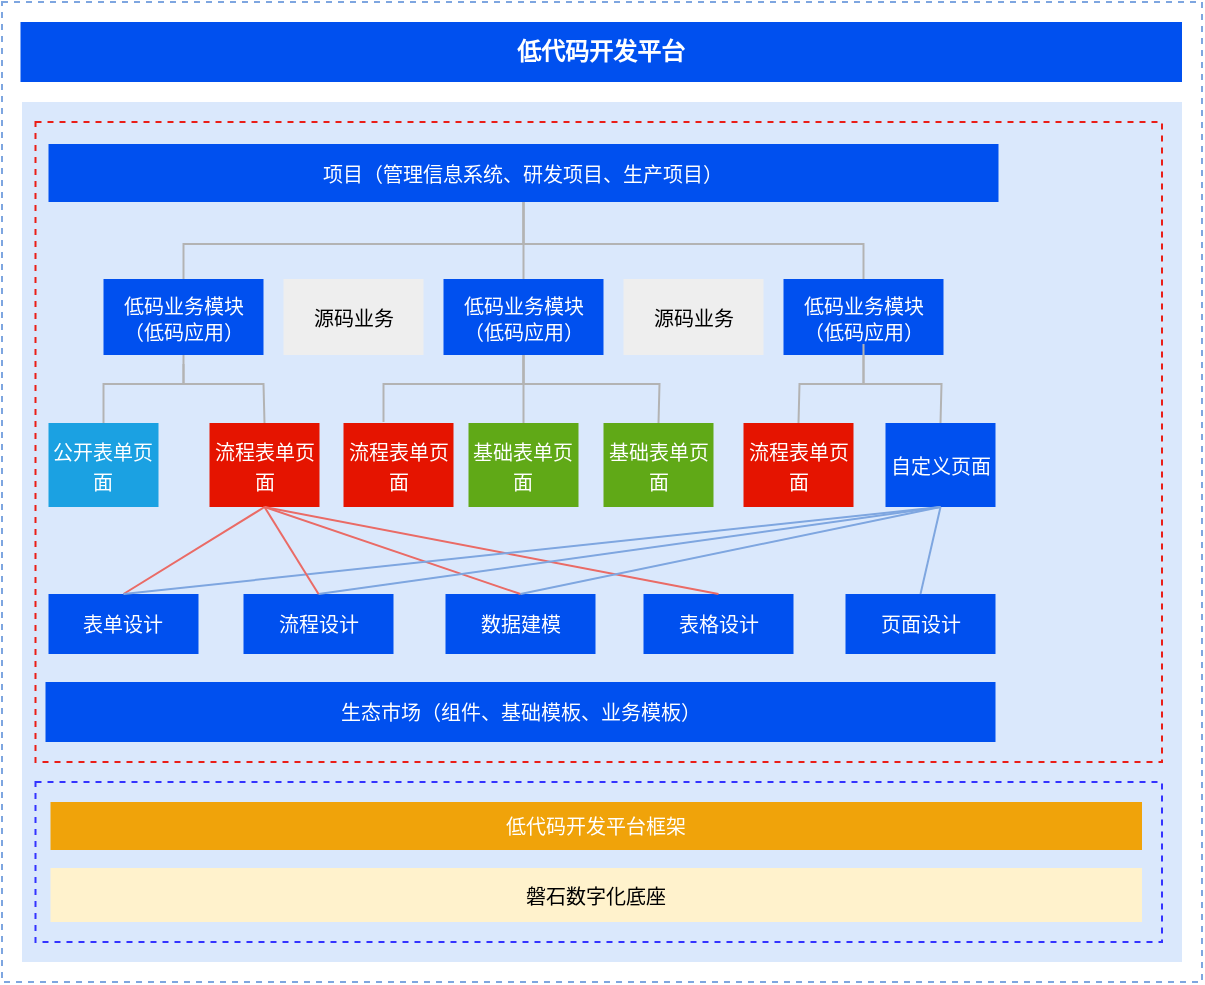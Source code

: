 <mxfile version="24.4.4" type="github">
  <diagram name="第 1 页" id="Xk4DTeO2L7ebXj1VIphF">
    <mxGraphModel dx="989" dy="538" grid="1" gridSize="10" guides="1" tooltips="1" connect="1" arrows="1" fold="1" page="1" pageScale="1" pageWidth="827" pageHeight="1169" math="0" shadow="0">
      <root>
        <mxCell id="0" />
        <mxCell id="1" parent="0" />
        <mxCell id="2grN98Y4-Hv0bliAiQ4v-1" value="0" style="rounded=0;whiteSpace=wrap;html=1;fillColor=none;strokeColor=#7EA6E0;strokeWidth=1;dashed=1;" parent="1" vertex="1">
          <mxGeometry x="320" y="400" width="600" height="490" as="geometry" />
        </mxCell>
        <mxCell id="2grN98Y4-Hv0bliAiQ4v-2" value="" style="rounded=0;whiteSpace=wrap;html=1;strokeColor=none;fillColor=#dae8fc;" parent="1" vertex="1">
          <mxGeometry x="330" y="450" width="580" height="430" as="geometry" />
        </mxCell>
        <mxCell id="Bs9pkw0BLUhhkMPPzYj--3" value="" style="rounded=0;whiteSpace=wrap;html=1;fillColor=none;dashed=1;strokeColor=#3333FF;" parent="1" vertex="1">
          <mxGeometry x="336.75" y="790" width="563.25" height="80" as="geometry" />
        </mxCell>
        <mxCell id="2grN98Y4-Hv0bliAiQ4v-3" value="" style="rounded=0;whiteSpace=wrap;html=1;fillColor=none;dashed=1;strokeColor=#EA1E17;" parent="1" vertex="1">
          <mxGeometry x="336.75" y="460" width="563.25" height="320" as="geometry" />
        </mxCell>
        <mxCell id="2grN98Y4-Hv0bliAiQ4v-35" value="&lt;b style=&quot;&quot;&gt;&lt;font style=&quot;font-size: 12px;&quot;&gt;低代码开发平台&lt;/font&gt;&lt;/b&gt;" style="rounded=0;whiteSpace=wrap;html=1;fillColor=#0050ef;fontColor=#ffffff;strokeColor=none;" parent="1" vertex="1">
          <mxGeometry x="329.25" y="410" width="580.75" height="30" as="geometry" />
        </mxCell>
        <mxCell id="2grN98Y4-Hv0bliAiQ4v-36" value="&lt;font color=&quot;#ffffff&quot; style=&quot;font-size: 10px;&quot;&gt;低代码开发平台框架&lt;/font&gt;" style="rounded=0;whiteSpace=wrap;html=1;fillColor=#f0a30a;strokeColor=none;align=center;fontColor=#000000;" parent="1" vertex="1">
          <mxGeometry x="344.25" y="800" width="545.75" height="24" as="geometry" />
        </mxCell>
        <mxCell id="2grN98Y4-Hv0bliAiQ4v-37" value="&lt;font style=&quot;font-size: 10px;&quot;&gt;磐石数字化底座&lt;/font&gt;" style="rounded=0;whiteSpace=wrap;html=1;fillColor=#fff2cc;strokeColor=none;align=center;" parent="1" vertex="1">
          <mxGeometry x="344.25" y="833" width="545.75" height="27" as="geometry" />
        </mxCell>
        <mxCell id="2grN98Y4-Hv0bliAiQ4v-41" value="&lt;span style=&quot;font-size: 10px;&quot;&gt;项目（管理信息系统、研发项目、生产项目）&lt;/span&gt;" style="rounded=0;whiteSpace=wrap;html=1;fillColor=#0050ef;fontColor=#ffffff;strokeColor=none;align=center;" parent="1" vertex="1">
          <mxGeometry x="343.25" y="471" width="475" height="29" as="geometry" />
        </mxCell>
        <mxCell id="2grN98Y4-Hv0bliAiQ4v-42" value="&lt;font style=&quot;font-size: 10px;&quot;&gt;低码业务模块&lt;/font&gt;&lt;div style=&quot;font-size: 10px;&quot;&gt;&lt;font style=&quot;font-size: 10px;&quot;&gt;（低码应用）&lt;/font&gt;&lt;/div&gt;" style="rounded=0;whiteSpace=wrap;html=1;fillColor=#0050ef;fontColor=#ffffff;strokeColor=none;align=center;" parent="1" vertex="1">
          <mxGeometry x="370.75" y="538.5" width="80" height="38" as="geometry" />
        </mxCell>
        <mxCell id="2grN98Y4-Hv0bliAiQ4v-43" value="&lt;font style=&quot;font-size: 10px;&quot;&gt;流程表单页面&lt;/font&gt;" style="rounded=0;whiteSpace=wrap;html=1;fillColor=#e51400;fontColor=#ffffff;strokeColor=none;align=center;" parent="1" vertex="1">
          <mxGeometry x="423.75" y="610.5" width="55" height="42" as="geometry" />
        </mxCell>
        <mxCell id="2grN98Y4-Hv0bliAiQ4v-44" value="&lt;font style=&quot;font-size: 10px;&quot;&gt;表单设计&lt;/font&gt;" style="rounded=0;whiteSpace=wrap;html=1;fillColor=#0050ef;fontColor=#ffffff;strokeColor=none;align=center;" parent="1" vertex="1">
          <mxGeometry x="343.25" y="696" width="75" height="30" as="geometry" />
        </mxCell>
        <mxCell id="2grN98Y4-Hv0bliAiQ4v-45" style="edgeStyle=orthogonalEdgeStyle;rounded=0;orthogonalLoop=1;jettySize=auto;html=1;exitX=0.5;exitY=1;exitDx=0;exitDy=0;" parent="1" source="2grN98Y4-Hv0bliAiQ4v-44" target="2grN98Y4-Hv0bliAiQ4v-44" edge="1">
          <mxGeometry relative="1" as="geometry" />
        </mxCell>
        <mxCell id="2grN98Y4-Hv0bliAiQ4v-46" value="&lt;font style=&quot;font-size: 10px;&quot;&gt;低码业务模块&lt;/font&gt;&lt;div style=&quot;font-size: 10px;&quot;&gt;&lt;font style=&quot;font-size: 10px;&quot;&gt;（低码应用）&lt;/font&gt;&lt;/div&gt;" style="rounded=0;whiteSpace=wrap;html=1;fillColor=#0050ef;fontColor=#ffffff;strokeColor=none;align=center;" parent="1" vertex="1">
          <mxGeometry x="540.75" y="538.5" width="80" height="38" as="geometry" />
        </mxCell>
        <mxCell id="2grN98Y4-Hv0bliAiQ4v-47" value="&lt;font style=&quot;font-size: 10px;&quot;&gt;低码业务模块&lt;/font&gt;&lt;div style=&quot;font-size: 10px;&quot;&gt;&lt;font style=&quot;font-size: 10px;&quot;&gt;（低码应用）&lt;/font&gt;&lt;/div&gt;" style="rounded=0;whiteSpace=wrap;html=1;fillColor=#0050ef;fontColor=#ffffff;strokeColor=none;align=center;" parent="1" vertex="1">
          <mxGeometry x="710.75" y="538.5" width="80" height="38" as="geometry" />
        </mxCell>
        <mxCell id="2grN98Y4-Hv0bliAiQ4v-48" value="&lt;font style=&quot;font-size: 10px;&quot;&gt;公开表单页面&lt;/font&gt;" style="rounded=0;whiteSpace=wrap;html=1;fillColor=#1ba1e2;strokeColor=none;align=center;fontColor=#ffffff;" parent="1" vertex="1">
          <mxGeometry x="343.25" y="610.5" width="55" height="42" as="geometry" />
        </mxCell>
        <mxCell id="2grN98Y4-Hv0bliAiQ4v-49" value="&lt;font style=&quot;font-size: 10px;&quot;&gt;流程表单页面&lt;/font&gt;" style="rounded=0;whiteSpace=wrap;html=1;fillColor=#e51400;fontColor=#ffffff;strokeColor=none;align=center;" parent="1" vertex="1">
          <mxGeometry x="490.75" y="610.5" width="55" height="42" as="geometry" />
        </mxCell>
        <mxCell id="2grN98Y4-Hv0bliAiQ4v-50" value="&lt;font style=&quot;font-size: 10px;&quot;&gt;基础表单页面&lt;/font&gt;" style="rounded=0;whiteSpace=wrap;html=1;fillColor=#60a917;strokeColor=none;align=center;fontColor=#ffffff;" parent="1" vertex="1">
          <mxGeometry x="553.25" y="610.5" width="55" height="42" as="geometry" />
        </mxCell>
        <mxCell id="2grN98Y4-Hv0bliAiQ4v-51" value="&lt;font style=&quot;font-size: 10px;&quot;&gt;基础表单页面&lt;/font&gt;" style="rounded=0;whiteSpace=wrap;html=1;fillColor=#60a917;strokeColor=none;align=center;fontColor=#ffffff;" parent="1" vertex="1">
          <mxGeometry x="620.75" y="610.5" width="55" height="42" as="geometry" />
        </mxCell>
        <mxCell id="2grN98Y4-Hv0bliAiQ4v-52" value="&lt;span style=&quot;font-size: 10px;&quot;&gt;流程表单页面&lt;/span&gt;" style="rounded=0;whiteSpace=wrap;html=1;fillColor=#e51400;fontColor=#ffffff;strokeColor=none;align=center;" parent="1" vertex="1">
          <mxGeometry x="690.75" y="610.5" width="55" height="42" as="geometry" />
        </mxCell>
        <mxCell id="2grN98Y4-Hv0bliAiQ4v-53" value="&lt;font style=&quot;font-size: 10px;&quot;&gt;自定义页面&lt;/font&gt;" style="rounded=0;whiteSpace=wrap;html=1;fillColor=#0050ef;fontColor=#ffffff;strokeColor=none;align=center;" parent="1" vertex="1">
          <mxGeometry x="761.75" y="610.5" width="55" height="42" as="geometry" />
        </mxCell>
        <mxCell id="2grN98Y4-Hv0bliAiQ4v-54" value="" style="endArrow=none;html=1;rounded=0;exitX=0.5;exitY=0;exitDx=0;exitDy=0;entryX=0.5;entryY=1;entryDx=0;entryDy=0;strokeColor=#B3B3B3;" parent="1" source="2grN98Y4-Hv0bliAiQ4v-42" target="2grN98Y4-Hv0bliAiQ4v-41" edge="1">
          <mxGeometry width="50" height="50" relative="1" as="geometry">
            <mxPoint x="540.75" y="531" as="sourcePoint" />
            <mxPoint x="590.75" y="481" as="targetPoint" />
            <Array as="points">
              <mxPoint x="410.75" y="521" />
              <mxPoint x="580.75" y="521" />
            </Array>
          </mxGeometry>
        </mxCell>
        <mxCell id="2grN98Y4-Hv0bliAiQ4v-55" value="" style="endArrow=none;html=1;rounded=0;exitX=0.5;exitY=0;exitDx=0;exitDy=0;entryX=0.5;entryY=1;entryDx=0;entryDy=0;strokeColor=#B3B3B3;" parent="1" source="2grN98Y4-Hv0bliAiQ4v-46" target="2grN98Y4-Hv0bliAiQ4v-41" edge="1">
          <mxGeometry width="50" height="50" relative="1" as="geometry">
            <mxPoint x="660.75" y="501" as="sourcePoint" />
            <mxPoint x="710.75" y="451" as="targetPoint" />
          </mxGeometry>
        </mxCell>
        <mxCell id="2grN98Y4-Hv0bliAiQ4v-56" value="" style="endArrow=none;html=1;rounded=0;exitX=0.5;exitY=0;exitDx=0;exitDy=0;entryX=0.5;entryY=1;entryDx=0;entryDy=0;strokeColor=#B3B3B3;" parent="1" source="2grN98Y4-Hv0bliAiQ4v-47" target="2grN98Y4-Hv0bliAiQ4v-41" edge="1">
          <mxGeometry width="50" height="50" relative="1" as="geometry">
            <mxPoint x="590.75" y="544" as="sourcePoint" />
            <mxPoint x="590.75" y="511" as="targetPoint" />
            <Array as="points">
              <mxPoint x="750.75" y="521" />
              <mxPoint x="580.75" y="521" />
            </Array>
          </mxGeometry>
        </mxCell>
        <mxCell id="2grN98Y4-Hv0bliAiQ4v-57" value="" style="endArrow=none;html=1;rounded=0;exitX=0.5;exitY=0;exitDx=0;exitDy=0;entryX=0.5;entryY=1;entryDx=0;entryDy=0;strokeColor=#B3B3B3;" parent="1" source="2grN98Y4-Hv0bliAiQ4v-48" target="2grN98Y4-Hv0bliAiQ4v-42" edge="1">
          <mxGeometry width="50" height="50" relative="1" as="geometry">
            <mxPoint x="520.75" y="571" as="sourcePoint" />
            <mxPoint x="570.75" y="521" as="targetPoint" />
            <Array as="points">
              <mxPoint x="370.75" y="591" />
              <mxPoint x="410.75" y="591" />
            </Array>
          </mxGeometry>
        </mxCell>
        <mxCell id="2grN98Y4-Hv0bliAiQ4v-58" value="" style="endArrow=none;html=1;rounded=0;exitX=0.5;exitY=0;exitDx=0;exitDy=0;strokeColor=#B3B3B3;" parent="1" source="2grN98Y4-Hv0bliAiQ4v-43" edge="1">
          <mxGeometry width="50" height="50" relative="1" as="geometry">
            <mxPoint x="380.75" y="620" as="sourcePoint" />
            <mxPoint x="410.75" y="581" as="targetPoint" />
            <Array as="points">
              <mxPoint x="450.75" y="591" />
              <mxPoint x="410.75" y="591" />
            </Array>
          </mxGeometry>
        </mxCell>
        <mxCell id="2grN98Y4-Hv0bliAiQ4v-59" value="" style="endArrow=none;html=1;rounded=0;exitX=0.5;exitY=0;exitDx=0;exitDy=0;entryX=0.5;entryY=1;entryDx=0;entryDy=0;strokeColor=#B3B3B3;" parent="1" target="2grN98Y4-Hv0bliAiQ4v-46" edge="1">
          <mxGeometry width="50" height="50" relative="1" as="geometry">
            <mxPoint x="510.75" y="610" as="sourcePoint" />
            <mxPoint x="573.25" y="572" as="targetPoint" />
            <Array as="points">
              <mxPoint x="510.75" y="591" />
              <mxPoint x="580.75" y="591" />
            </Array>
          </mxGeometry>
        </mxCell>
        <mxCell id="2grN98Y4-Hv0bliAiQ4v-60" value="" style="endArrow=none;html=1;rounded=0;exitX=0.5;exitY=0;exitDx=0;exitDy=0;entryX=0.5;entryY=1;entryDx=0;entryDy=0;strokeColor=#B3B3B3;" parent="1" source="2grN98Y4-Hv0bliAiQ4v-50" target="2grN98Y4-Hv0bliAiQ4v-46" edge="1">
          <mxGeometry width="50" height="50" relative="1" as="geometry">
            <mxPoint x="810.75" y="501" as="sourcePoint" />
            <mxPoint x="580.75" y="571" as="targetPoint" />
          </mxGeometry>
        </mxCell>
        <mxCell id="2grN98Y4-Hv0bliAiQ4v-61" value="" style="endArrow=none;html=1;rounded=0;entryX=0.5;entryY=0;entryDx=0;entryDy=0;exitX=0.5;exitY=1;exitDx=0;exitDy=0;strokeColor=#B3B3B3;" parent="1" source="2grN98Y4-Hv0bliAiQ4v-46" target="2grN98Y4-Hv0bliAiQ4v-51" edge="1">
          <mxGeometry width="50" height="50" relative="1" as="geometry">
            <mxPoint x="580.75" y="581" as="sourcePoint" />
            <mxPoint x="720.75" y="511" as="targetPoint" />
            <Array as="points">
              <mxPoint x="580.75" y="591" />
              <mxPoint x="648.75" y="591" />
            </Array>
          </mxGeometry>
        </mxCell>
        <mxCell id="2grN98Y4-Hv0bliAiQ4v-62" value="" style="endArrow=none;html=1;rounded=0;exitX=0.5;exitY=0;exitDx=0;exitDy=0;strokeColor=#B3B3B3;" parent="1" source="2grN98Y4-Hv0bliAiQ4v-52" edge="1">
          <mxGeometry width="50" height="50" relative="1" as="geometry">
            <mxPoint x="720.75" y="591" as="sourcePoint" />
            <mxPoint x="750.75" y="571" as="targetPoint" />
            <Array as="points">
              <mxPoint x="718.75" y="591" />
              <mxPoint x="750.75" y="591" />
            </Array>
          </mxGeometry>
        </mxCell>
        <mxCell id="2grN98Y4-Hv0bliAiQ4v-63" value="" style="endArrow=none;html=1;rounded=0;entryX=0.5;entryY=0;entryDx=0;entryDy=0;exitX=0.5;exitY=1;exitDx=0;exitDy=0;strokeColor=#B3B3B3;" parent="1" source="2grN98Y4-Hv0bliAiQ4v-47" target="2grN98Y4-Hv0bliAiQ4v-53" edge="1">
          <mxGeometry width="50" height="50" relative="1" as="geometry">
            <mxPoint x="720.75" y="591" as="sourcePoint" />
            <mxPoint x="770.75" y="541" as="targetPoint" />
            <Array as="points">
              <mxPoint x="750.75" y="591" />
              <mxPoint x="789.75" y="591" />
            </Array>
          </mxGeometry>
        </mxCell>
        <mxCell id="2grN98Y4-Hv0bliAiQ4v-64" value="&lt;span style=&quot;font-size: 10px;&quot;&gt;源码业务&lt;/span&gt;" style="rounded=0;whiteSpace=wrap;html=1;fillColor=#eeeeee;strokeColor=none;align=center;" parent="1" vertex="1">
          <mxGeometry x="460.75" y="538.5" width="70" height="38" as="geometry" />
        </mxCell>
        <mxCell id="2grN98Y4-Hv0bliAiQ4v-65" value="&lt;span style=&quot;font-size: 10px;&quot;&gt;源码业务&lt;/span&gt;" style="rounded=0;whiteSpace=wrap;html=1;fillColor=#eeeeee;strokeColor=none;align=center;" parent="1" vertex="1">
          <mxGeometry x="630.75" y="538.5" width="70" height="38" as="geometry" />
        </mxCell>
        <mxCell id="2grN98Y4-Hv0bliAiQ4v-66" value="&lt;font style=&quot;font-size: 10px;&quot;&gt;流程设计&lt;/font&gt;" style="rounded=0;whiteSpace=wrap;html=1;fillColor=#0050ef;fontColor=#ffffff;strokeColor=none;align=center;" parent="1" vertex="1">
          <mxGeometry x="440.75" y="696" width="75" height="30" as="geometry" />
        </mxCell>
        <mxCell id="2grN98Y4-Hv0bliAiQ4v-67" value="&lt;font style=&quot;font-size: 10px;&quot;&gt;数据建模&lt;/font&gt;" style="rounded=0;whiteSpace=wrap;html=1;fillColor=#0050ef;fontColor=#ffffff;strokeColor=none;align=center;" parent="1" vertex="1">
          <mxGeometry x="541.75" y="696" width="75" height="30" as="geometry" />
        </mxCell>
        <mxCell id="2grN98Y4-Hv0bliAiQ4v-68" value="&lt;font style=&quot;font-size: 10px;&quot;&gt;页面设计&lt;/font&gt;" style="rounded=0;whiteSpace=wrap;html=1;fillColor=#0050ef;fontColor=#ffffff;strokeColor=none;align=center;" parent="1" vertex="1">
          <mxGeometry x="741.75" y="696" width="75" height="30" as="geometry" />
        </mxCell>
        <mxCell id="2grN98Y4-Hv0bliAiQ4v-69" value="&lt;font style=&quot;font-size: 10px;&quot;&gt;表格设计&lt;/font&gt;" style="rounded=0;whiteSpace=wrap;html=1;fillColor=#0050ef;fontColor=#ffffff;strokeColor=none;align=center;" parent="1" vertex="1">
          <mxGeometry x="640.75" y="696" width="75" height="30" as="geometry" />
        </mxCell>
        <mxCell id="2grN98Y4-Hv0bliAiQ4v-70" value="" style="endArrow=none;html=1;rounded=0;exitX=0.5;exitY=0;exitDx=0;exitDy=0;strokeColor=#EA6B66;entryX=0.5;entryY=1;entryDx=0;entryDy=0;" parent="1" source="2grN98Y4-Hv0bliAiQ4v-44" target="2grN98Y4-Hv0bliAiQ4v-43" edge="1">
          <mxGeometry width="50" height="50" relative="1" as="geometry">
            <mxPoint x="610.75" y="621" as="sourcePoint" />
            <mxPoint x="450.75" y="658" as="targetPoint" />
          </mxGeometry>
        </mxCell>
        <mxCell id="2grN98Y4-Hv0bliAiQ4v-71" value="" style="endArrow=none;html=1;rounded=0;exitX=0.5;exitY=0;exitDx=0;exitDy=0;strokeColor=#EA6B66;entryX=0.5;entryY=1;entryDx=0;entryDy=0;" parent="1" source="2grN98Y4-Hv0bliAiQ4v-67" target="2grN98Y4-Hv0bliAiQ4v-43" edge="1">
          <mxGeometry width="50" height="50" relative="1" as="geometry">
            <mxPoint x="390.75" y="706" as="sourcePoint" />
            <mxPoint x="450.75" y="658" as="targetPoint" />
          </mxGeometry>
        </mxCell>
        <mxCell id="2grN98Y4-Hv0bliAiQ4v-72" value="" style="endArrow=none;html=1;rounded=0;exitX=0.5;exitY=0;exitDx=0;exitDy=0;entryX=0.5;entryY=1;entryDx=0;entryDy=0;strokeColor=#EA6B66;" parent="1" source="2grN98Y4-Hv0bliAiQ4v-69" target="2grN98Y4-Hv0bliAiQ4v-43" edge="1">
          <mxGeometry width="50" height="50" relative="1" as="geometry">
            <mxPoint x="675.75" y="697.5" as="sourcePoint" />
            <mxPoint x="368.25" y="652.5" as="targetPoint" />
          </mxGeometry>
        </mxCell>
        <mxCell id="2grN98Y4-Hv0bliAiQ4v-73" value="" style="endArrow=none;html=1;rounded=0;entryX=0.5;entryY=1;entryDx=0;entryDy=0;exitX=0.5;exitY=0;exitDx=0;exitDy=0;strokeColor=#7EA6E0;" parent="1" source="2grN98Y4-Hv0bliAiQ4v-68" target="2grN98Y4-Hv0bliAiQ4v-53" edge="1">
          <mxGeometry width="50" height="50" relative="1" as="geometry">
            <mxPoint x="600.75" y="721" as="sourcePoint" />
            <mxPoint x="650.75" y="671" as="targetPoint" />
          </mxGeometry>
        </mxCell>
        <mxCell id="2grN98Y4-Hv0bliAiQ4v-74" value="" style="endArrow=none;html=1;rounded=0;entryX=0.5;entryY=1;entryDx=0;entryDy=0;exitX=0.5;exitY=0;exitDx=0;exitDy=0;strokeColor=#7EA6E0;" parent="1" source="2grN98Y4-Hv0bliAiQ4v-67" target="2grN98Y4-Hv0bliAiQ4v-53" edge="1">
          <mxGeometry width="50" height="50" relative="1" as="geometry">
            <mxPoint x="789.75" y="706" as="sourcePoint" />
            <mxPoint x="799.75" y="663" as="targetPoint" />
          </mxGeometry>
        </mxCell>
        <mxCell id="2grN98Y4-Hv0bliAiQ4v-75" value="" style="endArrow=none;html=1;rounded=0;entryX=0.5;entryY=1;entryDx=0;entryDy=0;exitX=0.5;exitY=0;exitDx=0;exitDy=0;strokeColor=#7EA6E0;" parent="1" source="2grN98Y4-Hv0bliAiQ4v-66" target="2grN98Y4-Hv0bliAiQ4v-53" edge="1">
          <mxGeometry width="50" height="50" relative="1" as="geometry">
            <mxPoint x="589.75" y="706" as="sourcePoint" />
            <mxPoint x="799.75" y="663" as="targetPoint" />
          </mxGeometry>
        </mxCell>
        <mxCell id="2grN98Y4-Hv0bliAiQ4v-76" value="" style="endArrow=none;html=1;rounded=0;entryX=0.5;entryY=1;entryDx=0;entryDy=0;exitX=0.5;exitY=0;exitDx=0;exitDy=0;strokeColor=#7EA6E0;" parent="1" source="2grN98Y4-Hv0bliAiQ4v-44" target="2grN98Y4-Hv0bliAiQ4v-53" edge="1">
          <mxGeometry width="50" height="50" relative="1" as="geometry">
            <mxPoint x="488.75" y="706" as="sourcePoint" />
            <mxPoint x="799.75" y="663" as="targetPoint" />
          </mxGeometry>
        </mxCell>
        <mxCell id="2grN98Y4-Hv0bliAiQ4v-77" value="" style="endArrow=none;html=1;rounded=0;exitX=0.5;exitY=0;exitDx=0;exitDy=0;strokeColor=#EA6B66;entryX=0.5;entryY=1;entryDx=0;entryDy=0;" parent="1" source="2grN98Y4-Hv0bliAiQ4v-66" target="2grN98Y4-Hv0bliAiQ4v-43" edge="1">
          <mxGeometry width="50" height="50" relative="1" as="geometry">
            <mxPoint x="390.75" y="706" as="sourcePoint" />
            <mxPoint x="461.75" y="663" as="targetPoint" />
          </mxGeometry>
        </mxCell>
        <mxCell id="Bs9pkw0BLUhhkMPPzYj--1" value="&lt;span style=&quot;font-size: 10px;&quot;&gt;生态市场（组件、基础模板、业务模板）&lt;/span&gt;" style="rounded=0;whiteSpace=wrap;html=1;fillColor=#0050ef;fontColor=#ffffff;strokeColor=none;align=center;" parent="1" vertex="1">
          <mxGeometry x="341.75" y="740" width="475" height="30" as="geometry" />
        </mxCell>
      </root>
    </mxGraphModel>
  </diagram>
</mxfile>
